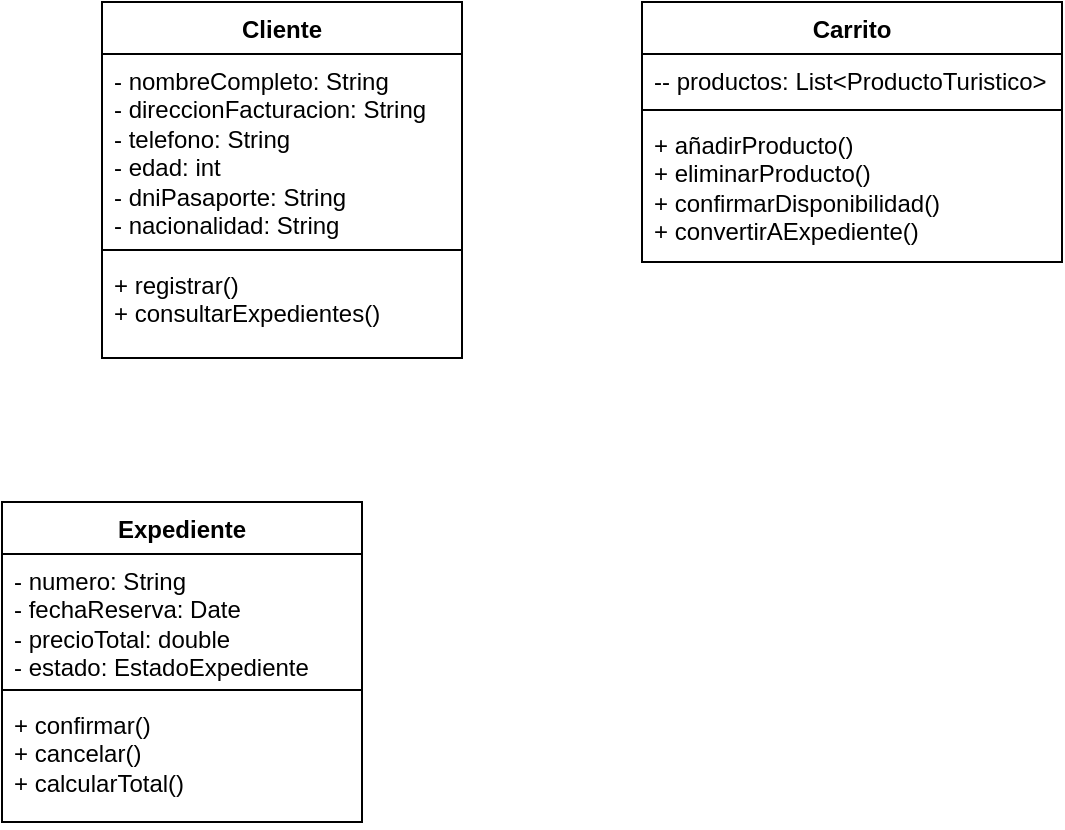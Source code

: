 <mxfile version="27.0.5">
  <diagram name="Página-1" id="KtqO_DASaNcsyG8CtPEL">
    <mxGraphModel dx="1418" dy="782" grid="1" gridSize="10" guides="1" tooltips="1" connect="1" arrows="1" fold="1" page="1" pageScale="1" pageWidth="827" pageHeight="1169" math="0" shadow="0">
      <root>
        <mxCell id="0" />
        <mxCell id="1" parent="0" />
        <mxCell id="TBLlkOP_qlh_QUMRTp9g-1" value="Cliente" style="swimlane;fontStyle=1;align=center;verticalAlign=top;childLayout=stackLayout;horizontal=1;startSize=26;horizontalStack=0;resizeParent=1;resizeParentMax=0;resizeLast=0;collapsible=1;marginBottom=0;whiteSpace=wrap;html=1;" parent="1" vertex="1">
          <mxGeometry x="130" y="60" width="180" height="178" as="geometry" />
        </mxCell>
        <mxCell id="TBLlkOP_qlh_QUMRTp9g-2" value="&lt;div&gt;- nombreCompleto: String&lt;/div&gt;&lt;div&gt;- direccionFacturacion: String&lt;/div&gt;&lt;div&gt;&lt;span style=&quot;background-color: transparent; color: light-dark(rgb(0, 0, 0), rgb(255, 255, 255));&quot;&gt;- telefono: String&lt;/span&gt;&lt;/div&gt;&lt;div&gt;- edad: int&lt;/div&gt;&lt;div&gt;&lt;span style=&quot;background-color: transparent; color: light-dark(rgb(0, 0, 0), rgb(255, 255, 255));&quot;&gt;- dniPasaporte: String&lt;/span&gt;&lt;/div&gt;&lt;div&gt;- nacionalidad: String&lt;br&gt;&lt;/div&gt;" style="text;strokeColor=none;fillColor=none;align=left;verticalAlign=top;spacingLeft=4;spacingRight=4;overflow=hidden;rotatable=0;points=[[0,0.5],[1,0.5]];portConstraint=eastwest;whiteSpace=wrap;html=1;" parent="TBLlkOP_qlh_QUMRTp9g-1" vertex="1">
          <mxGeometry y="26" width="180" height="94" as="geometry" />
        </mxCell>
        <mxCell id="TBLlkOP_qlh_QUMRTp9g-3" value="" style="line;strokeWidth=1;fillColor=none;align=left;verticalAlign=middle;spacingTop=-1;spacingLeft=3;spacingRight=3;rotatable=0;labelPosition=right;points=[];portConstraint=eastwest;strokeColor=inherit;" parent="TBLlkOP_qlh_QUMRTp9g-1" vertex="1">
          <mxGeometry y="120" width="180" height="8" as="geometry" />
        </mxCell>
        <mxCell id="TBLlkOP_qlh_QUMRTp9g-4" value="&lt;div&gt;+ registrar()&lt;/div&gt;&lt;div&gt;+ consultarExpedientes()&lt;/div&gt;" style="text;strokeColor=none;fillColor=none;align=left;verticalAlign=top;spacingLeft=4;spacingRight=4;overflow=hidden;rotatable=0;points=[[0,0.5],[1,0.5]];portConstraint=eastwest;whiteSpace=wrap;html=1;" parent="TBLlkOP_qlh_QUMRTp9g-1" vertex="1">
          <mxGeometry y="128" width="180" height="50" as="geometry" />
        </mxCell>
        <mxCell id="oR6sBdIMDXWxFU_tY8Ch-1" value="Carrito" style="swimlane;fontStyle=1;align=center;verticalAlign=top;childLayout=stackLayout;horizontal=1;startSize=26;horizontalStack=0;resizeParent=1;resizeParentMax=0;resizeLast=0;collapsible=1;marginBottom=0;whiteSpace=wrap;html=1;" vertex="1" parent="1">
          <mxGeometry x="400" y="60" width="210" height="130" as="geometry" />
        </mxCell>
        <mxCell id="oR6sBdIMDXWxFU_tY8Ch-2" value="&lt;div&gt;-- productos: List&amp;lt;ProductoTuristico&amp;gt;&lt;/div&gt;" style="text;strokeColor=none;fillColor=none;align=left;verticalAlign=top;spacingLeft=4;spacingRight=4;overflow=hidden;rotatable=0;points=[[0,0.5],[1,0.5]];portConstraint=eastwest;whiteSpace=wrap;html=1;" vertex="1" parent="oR6sBdIMDXWxFU_tY8Ch-1">
          <mxGeometry y="26" width="210" height="24" as="geometry" />
        </mxCell>
        <mxCell id="oR6sBdIMDXWxFU_tY8Ch-3" value="" style="line;strokeWidth=1;fillColor=none;align=left;verticalAlign=middle;spacingTop=-1;spacingLeft=3;spacingRight=3;rotatable=0;labelPosition=right;points=[];portConstraint=eastwest;strokeColor=inherit;" vertex="1" parent="oR6sBdIMDXWxFU_tY8Ch-1">
          <mxGeometry y="50" width="210" height="8" as="geometry" />
        </mxCell>
        <mxCell id="oR6sBdIMDXWxFU_tY8Ch-4" value="&lt;div&gt;+ añadirProducto()&lt;/div&gt;&lt;div&gt;+ eliminarProducto()&lt;/div&gt;&lt;div&gt;+ confirmarDisponibilidad()&lt;/div&gt;&lt;div&gt;+ convertirAExpediente()&lt;/div&gt;" style="text;strokeColor=none;fillColor=none;align=left;verticalAlign=top;spacingLeft=4;spacingRight=4;overflow=hidden;rotatable=0;points=[[0,0.5],[1,0.5]];portConstraint=eastwest;whiteSpace=wrap;html=1;" vertex="1" parent="oR6sBdIMDXWxFU_tY8Ch-1">
          <mxGeometry y="58" width="210" height="72" as="geometry" />
        </mxCell>
        <mxCell id="oR6sBdIMDXWxFU_tY8Ch-6" value="Expediente" style="swimlane;fontStyle=1;align=center;verticalAlign=top;childLayout=stackLayout;horizontal=1;startSize=26;horizontalStack=0;resizeParent=1;resizeParentMax=0;resizeLast=0;collapsible=1;marginBottom=0;whiteSpace=wrap;html=1;" vertex="1" parent="1">
          <mxGeometry x="80" y="310" width="180" height="160" as="geometry" />
        </mxCell>
        <mxCell id="oR6sBdIMDXWxFU_tY8Ch-7" value="&lt;div&gt;&lt;div&gt;- numero: String&lt;/div&gt;&lt;div&gt;- fechaReserva: Date&lt;/div&gt;&lt;div&gt;- precioTotal: double&lt;/div&gt;&lt;div&gt;- estado: EstadoExpediente&lt;/div&gt;&lt;/div&gt;" style="text;strokeColor=none;fillColor=none;align=left;verticalAlign=top;spacingLeft=4;spacingRight=4;overflow=hidden;rotatable=0;points=[[0,0.5],[1,0.5]];portConstraint=eastwest;whiteSpace=wrap;html=1;" vertex="1" parent="oR6sBdIMDXWxFU_tY8Ch-6">
          <mxGeometry y="26" width="180" height="64" as="geometry" />
        </mxCell>
        <mxCell id="oR6sBdIMDXWxFU_tY8Ch-8" value="" style="line;strokeWidth=1;fillColor=none;align=left;verticalAlign=middle;spacingTop=-1;spacingLeft=3;spacingRight=3;rotatable=0;labelPosition=right;points=[];portConstraint=eastwest;strokeColor=inherit;" vertex="1" parent="oR6sBdIMDXWxFU_tY8Ch-6">
          <mxGeometry y="90" width="180" height="8" as="geometry" />
        </mxCell>
        <mxCell id="oR6sBdIMDXWxFU_tY8Ch-9" value="&lt;div&gt;+ confirmar()&lt;/div&gt;&lt;div&gt;+ cancelar()&lt;/div&gt;&lt;div&gt;+ calcularTotal()&lt;/div&gt;" style="text;strokeColor=none;fillColor=none;align=left;verticalAlign=top;spacingLeft=4;spacingRight=4;overflow=hidden;rotatable=0;points=[[0,0.5],[1,0.5]];portConstraint=eastwest;whiteSpace=wrap;html=1;" vertex="1" parent="oR6sBdIMDXWxFU_tY8Ch-6">
          <mxGeometry y="98" width="180" height="62" as="geometry" />
        </mxCell>
      </root>
    </mxGraphModel>
  </diagram>
</mxfile>
